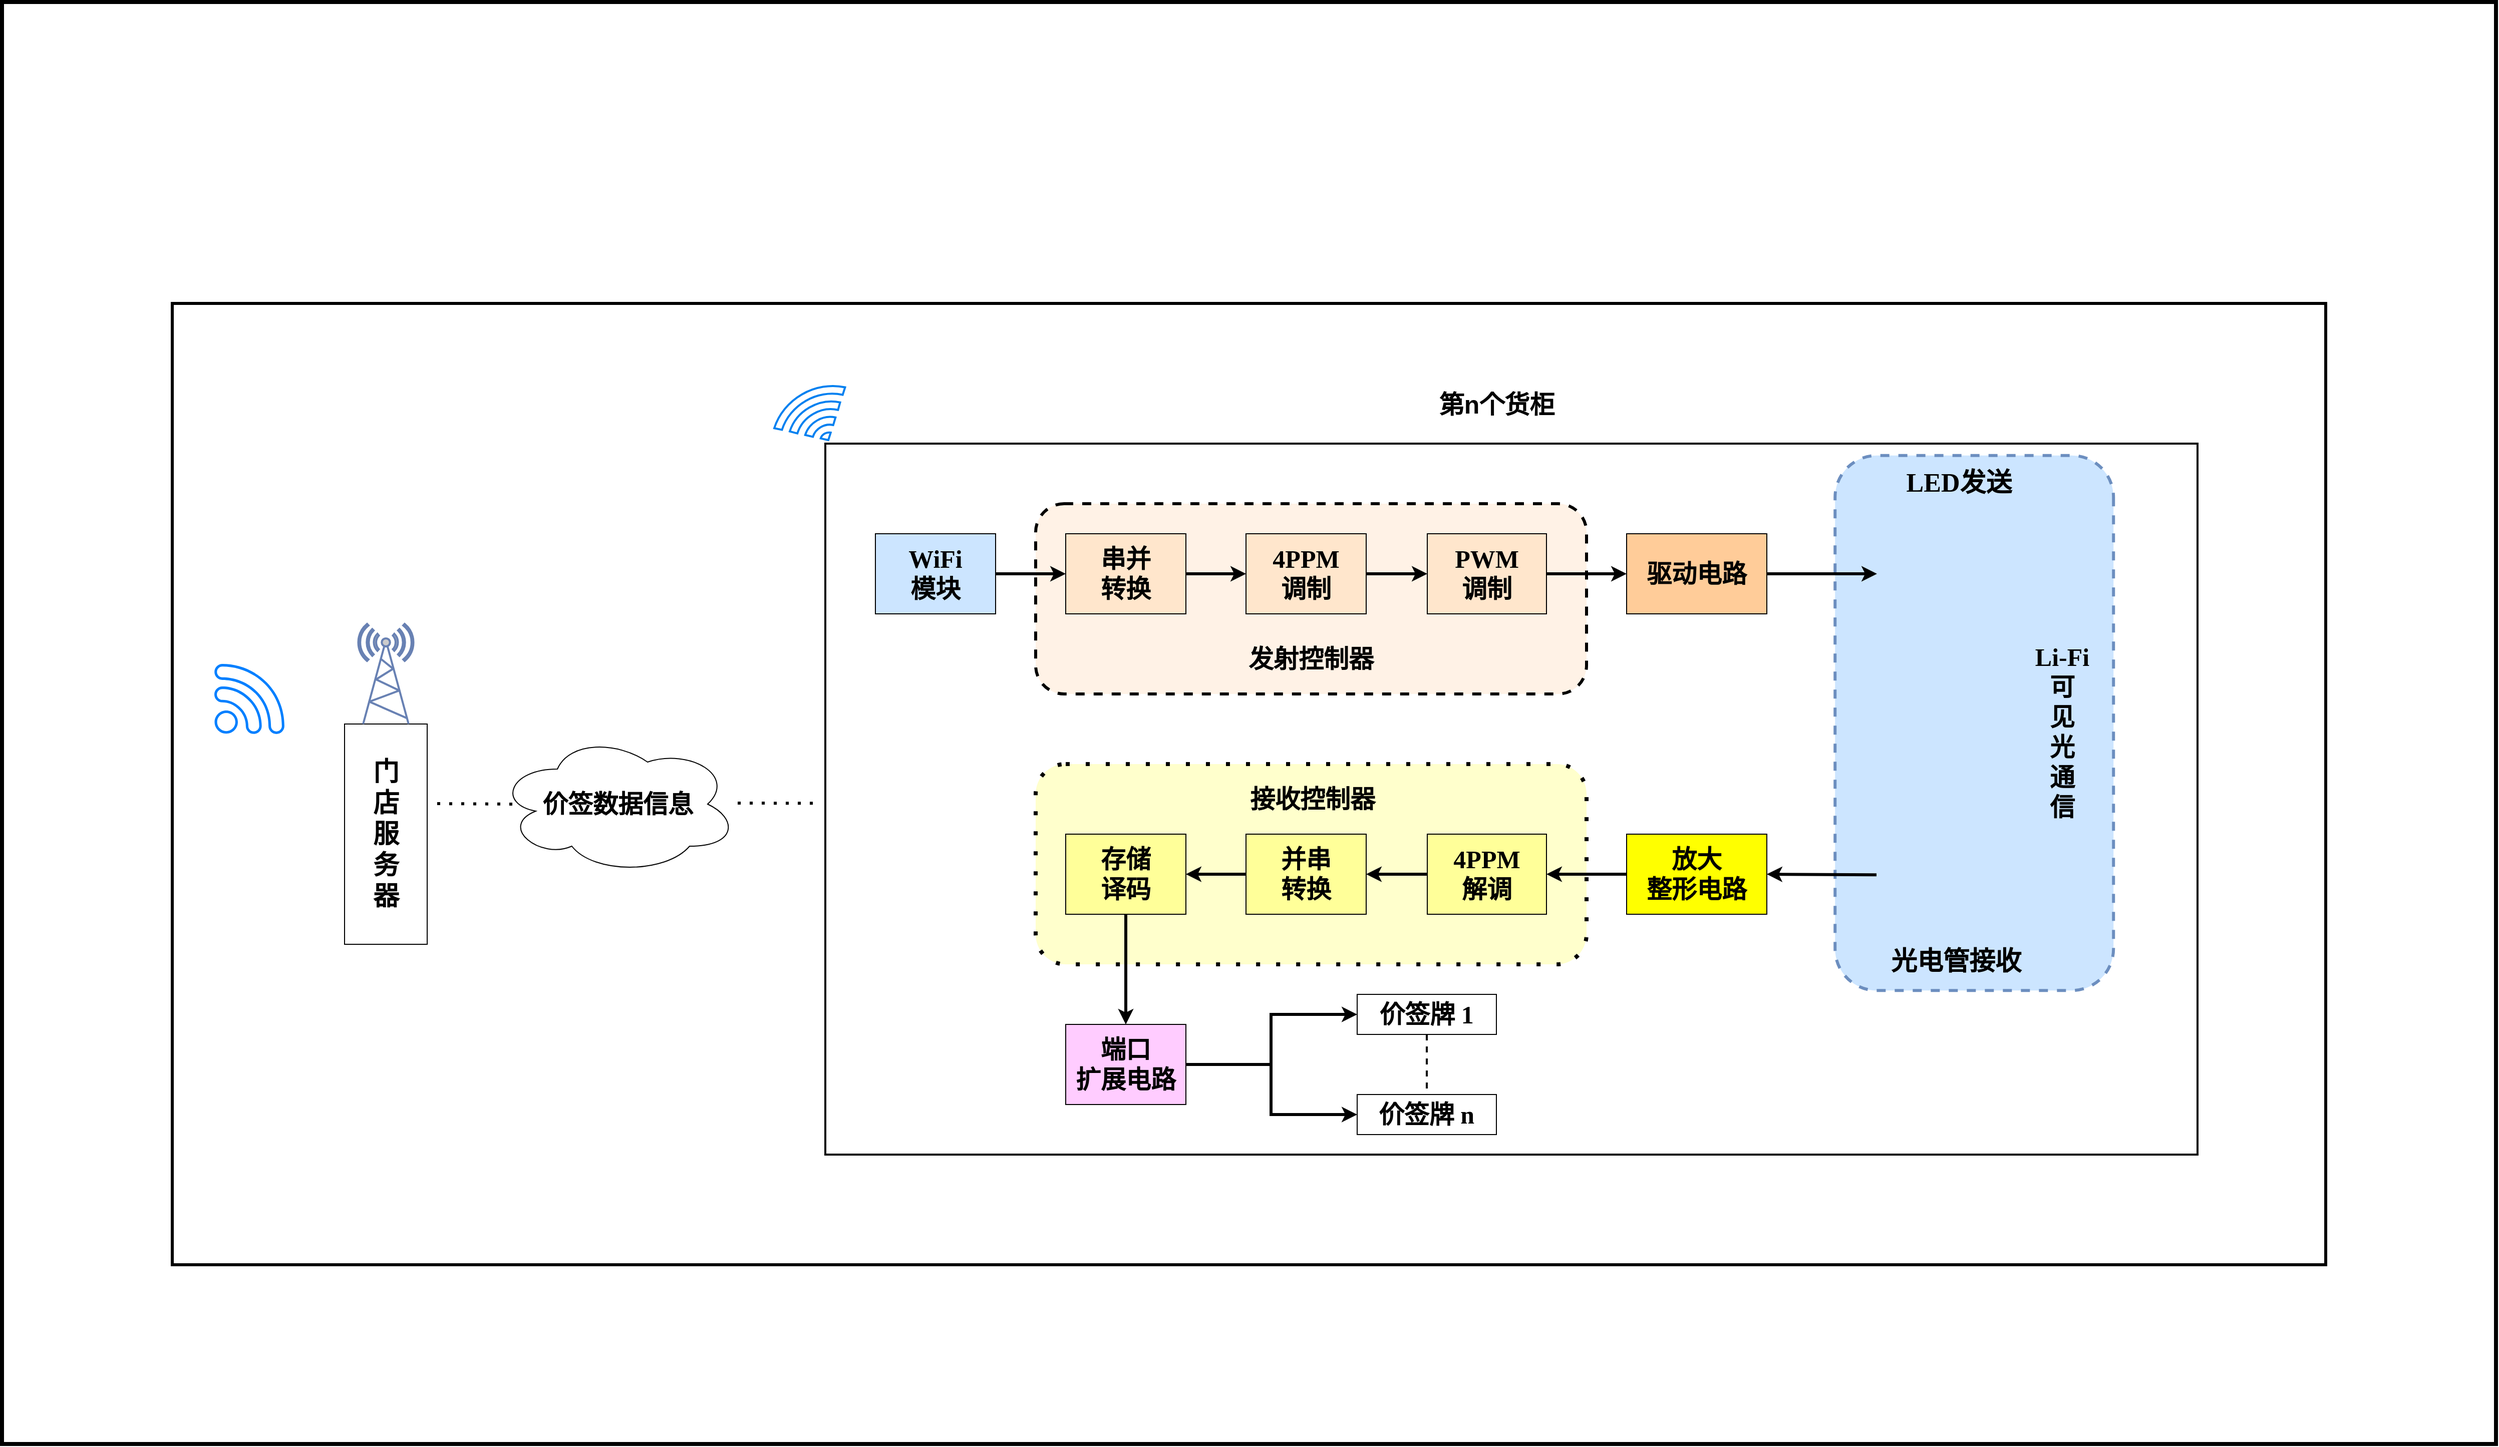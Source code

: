 <mxfile version="13.4.6" type="github">
  <diagram id="mznmLNT-LBeZ_tSl86b3" name="Page-1">
    <mxGraphModel dx="4287" dy="3099" grid="1" gridSize="10" guides="1" tooltips="1" connect="1" arrows="1" fold="1" page="1" pageScale="1" pageWidth="827" pageHeight="1169" math="0" shadow="0">
      <root>
        <mxCell id="0" />
        <mxCell id="1" parent="0" />
        <mxCell id="oYpV4RygmA6f6b69uz8--2" value="" style="rounded=0;whiteSpace=wrap;html=1;strokeWidth=4;fillColor=none;" parent="1" vertex="1">
          <mxGeometry x="-252" y="-461" width="2490" height="1440" as="geometry" />
        </mxCell>
        <mxCell id="9orjj6MwfOjdTgFFEBvU-66" value="" style="rounded=0;whiteSpace=wrap;html=1;strokeWidth=3;fillColor=none;fontFamily=Times New Roman;fontSize=20;" parent="1" vertex="1">
          <mxGeometry x="-82" y="-160" width="2150" height="960" as="geometry" />
        </mxCell>
        <mxCell id="9orjj6MwfOjdTgFFEBvU-8" value="" style="rounded=0;whiteSpace=wrap;html=1;fontFamily=Times New Roman;fontSize=18;fillColor=none;strokeWidth=2;" parent="1" vertex="1">
          <mxGeometry x="570" y="-20" width="1370" height="710" as="geometry" />
        </mxCell>
        <mxCell id="DoLCz1t5wqMQUGlAJeza-3" value="" style="rounded=1;whiteSpace=wrap;html=1;sketch=0;strokeWidth=3;dashed=1;rotation=90;strokeColor=#6c8ebf;fillColor=#CCE5FF;" parent="1" vertex="1">
          <mxGeometry x="1450" y="120" width="534.25" height="278" as="geometry" />
        </mxCell>
        <mxCell id="9orjj6MwfOjdTgFFEBvU-20" value="&lt;b style=&quot;font-size: 25px&quot;&gt;&lt;br&gt;&lt;br&gt;&lt;br&gt;&lt;br&gt;发射控制器&lt;/b&gt;" style="rounded=1;whiteSpace=wrap;html=1;fontFamily=Times New Roman;fontSize=20;strokeWidth=3;dashed=1;fillColor=#FFF2E6;" parent="1" vertex="1">
          <mxGeometry x="780" y="40" width="550" height="190" as="geometry" />
        </mxCell>
        <mxCell id="9orjj6MwfOjdTgFFEBvU-1" value="" style="html=1;verticalLabelPosition=bottom;align=center;labelBackgroundColor=#ffffff;verticalAlign=top;strokeWidth=2;strokeColor=#0080F0;shadow=0;dashed=0;shape=mxgraph.ios7.icons.wifi;pointerEvents=1;rotation=-30;" parent="1" vertex="1">
          <mxGeometry x="518.99" y="-72.7" width="81.68" height="52.7" as="geometry" />
        </mxCell>
        <mxCell id="9orjj6MwfOjdTgFFEBvU-4" value="&lt;font style=&quot;font-size: 25px&quot;&gt;价签数据信息&lt;/font&gt;" style="ellipse;shape=cloud;whiteSpace=wrap;html=1;fontFamily=Times New Roman;fontSize=18;fontStyle=1" parent="1" vertex="1">
          <mxGeometry x="242.5" y="270" width="240" height="140" as="geometry" />
        </mxCell>
        <mxCell id="9orjj6MwfOjdTgFFEBvU-5" value="&lt;b style=&quot;font-size: 26px&quot;&gt;门&lt;br&gt;店&lt;br&gt;服&lt;br&gt;务&lt;br&gt;器&lt;/b&gt;" style="rounded=0;whiteSpace=wrap;html=1;fontFamily=Times New Roman;fontSize=20;" parent="1" vertex="1">
          <mxGeometry x="90" y="260" width="82.5" height="220" as="geometry" />
        </mxCell>
        <mxCell id="9orjj6MwfOjdTgFFEBvU-6" value="" style="endArrow=none;dashed=1;html=1;dashPattern=1 3;strokeWidth=3;fontFamily=Times New Roman;fontSize=18;fontStyle=1" parent="1" edge="1">
          <mxGeometry width="50" height="50" relative="1" as="geometry">
            <mxPoint x="182.5" y="339.5" as="sourcePoint" />
            <mxPoint x="262.5" y="340" as="targetPoint" />
          </mxGeometry>
        </mxCell>
        <mxCell id="9orjj6MwfOjdTgFFEBvU-7" value="" style="endArrow=none;dashed=1;html=1;dashPattern=1 3;strokeWidth=3;fontFamily=Times New Roman;fontSize=18;fontStyle=1" parent="1" edge="1">
          <mxGeometry width="50" height="50" relative="1" as="geometry">
            <mxPoint x="482.5" y="339" as="sourcePoint" />
            <mxPoint x="562.5" y="339.17" as="targetPoint" />
          </mxGeometry>
        </mxCell>
        <mxCell id="9orjj6MwfOjdTgFFEBvU-9" value="&lt;b&gt;&lt;font style=&quot;font-size: 25px&quot;&gt;WiFi&lt;br&gt;模块&lt;/font&gt;&lt;/b&gt;" style="rounded=0;whiteSpace=wrap;html=1;fontFamily=Times New Roman;fontSize=18;labelBackgroundColor=none;fillColor=#CCE5FF;" parent="1" vertex="1">
          <mxGeometry x="620" y="70" width="120" height="80" as="geometry" />
        </mxCell>
        <mxCell id="9orjj6MwfOjdTgFFEBvU-10" value="&lt;font style=&quot;font-size: 25px&quot;&gt;&lt;b&gt;串并&lt;br&gt;转换&lt;/b&gt;&lt;/font&gt;" style="rounded=0;whiteSpace=wrap;html=1;fontFamily=Times New Roman;fontSize=18;fillColor=#FFE6CC;" parent="1" vertex="1">
          <mxGeometry x="810" y="70" width="120" height="80" as="geometry" />
        </mxCell>
        <mxCell id="9orjj6MwfOjdTgFFEBvU-12" value="" style="endArrow=classic;html=1;strokeWidth=3;fontFamily=Times New Roman;fontSize=20;exitX=1;exitY=0.5;exitDx=0;exitDy=0;entryX=0;entryY=0.5;entryDx=0;entryDy=0;" parent="1" source="9orjj6MwfOjdTgFFEBvU-9" target="9orjj6MwfOjdTgFFEBvU-10" edge="1">
          <mxGeometry width="50" height="50" relative="1" as="geometry">
            <mxPoint x="820" y="250" as="sourcePoint" />
            <mxPoint x="870" y="200" as="targetPoint" />
          </mxGeometry>
        </mxCell>
        <mxCell id="9orjj6MwfOjdTgFFEBvU-13" value="&lt;b&gt;&lt;font style=&quot;font-size: 25px&quot;&gt;4PPM&lt;br&gt;调制&lt;/font&gt;&lt;/b&gt;" style="rounded=0;whiteSpace=wrap;html=1;fontFamily=Times New Roman;fontSize=18;fillColor=#FFE6CC;" parent="1" vertex="1">
          <mxGeometry x="990" y="70" width="120" height="80" as="geometry" />
        </mxCell>
        <mxCell id="9orjj6MwfOjdTgFFEBvU-14" value="&lt;b&gt;&lt;font style=&quot;font-size: 25px&quot;&gt;PWM&lt;br&gt;调制&lt;/font&gt;&lt;/b&gt;" style="rounded=0;whiteSpace=wrap;html=1;fontFamily=Times New Roman;fontSize=18;fillColor=#FFE6CC;" parent="1" vertex="1">
          <mxGeometry x="1171" y="70" width="119" height="80" as="geometry" />
        </mxCell>
        <mxCell id="9orjj6MwfOjdTgFFEBvU-61" style="edgeStyle=none;rounded=0;orthogonalLoop=1;jettySize=auto;html=1;exitX=1;exitY=0.5;exitDx=0;exitDy=0;entryX=1;entryY=0.5;entryDx=0;entryDy=0;endArrow=classic;endFill=1;strokeColor=#000000;strokeWidth=3;fontFamily=Times New Roman;fontSize=20;" parent="1" source="9orjj6MwfOjdTgFFEBvU-15" target="9orjj6MwfOjdTgFFEBvU-59" edge="1">
          <mxGeometry relative="1" as="geometry" />
        </mxCell>
        <mxCell id="9orjj6MwfOjdTgFFEBvU-15" value="&lt;b&gt;&lt;font style=&quot;font-size: 25px&quot;&gt;驱动电路&lt;/font&gt;&lt;/b&gt;" style="rounded=0;whiteSpace=wrap;html=1;fontFamily=Times New Roman;fontSize=18;fillColor=#FFCC99;" parent="1" vertex="1">
          <mxGeometry x="1370" y="70" width="140" height="80" as="geometry" />
        </mxCell>
        <mxCell id="9orjj6MwfOjdTgFFEBvU-17" value="" style="endArrow=classic;html=1;strokeWidth=3;fontFamily=Times New Roman;fontSize=20;exitX=1;exitY=0.5;exitDx=0;exitDy=0;entryX=0;entryY=0.5;entryDx=0;entryDy=0;" parent="1" source="9orjj6MwfOjdTgFFEBvU-10" target="9orjj6MwfOjdTgFFEBvU-13" edge="1">
          <mxGeometry width="50" height="50" relative="1" as="geometry">
            <mxPoint x="1080" y="250" as="sourcePoint" />
            <mxPoint x="1130" y="200" as="targetPoint" />
          </mxGeometry>
        </mxCell>
        <mxCell id="9orjj6MwfOjdTgFFEBvU-18" value="" style="endArrow=classic;html=1;strokeWidth=3;fontFamily=Times New Roman;fontSize=20;exitX=1;exitY=0.5;exitDx=0;exitDy=0;" parent="1" source="9orjj6MwfOjdTgFFEBvU-14" target="9orjj6MwfOjdTgFFEBvU-15" edge="1">
          <mxGeometry width="50" height="50" relative="1" as="geometry">
            <mxPoint x="1080" y="250" as="sourcePoint" />
            <mxPoint x="1130" y="200" as="targetPoint" />
          </mxGeometry>
        </mxCell>
        <mxCell id="9orjj6MwfOjdTgFFEBvU-19" value="" style="endArrow=classic;html=1;strokeWidth=3;fontFamily=Times New Roman;fontSize=20;exitX=1;exitY=0.5;exitDx=0;exitDy=0;entryX=0;entryY=0.5;entryDx=0;entryDy=0;" parent="1" source="9orjj6MwfOjdTgFFEBvU-13" target="9orjj6MwfOjdTgFFEBvU-14" edge="1">
          <mxGeometry width="50" height="50" relative="1" as="geometry">
            <mxPoint x="1080" y="250" as="sourcePoint" />
            <mxPoint x="1130" y="200" as="targetPoint" />
          </mxGeometry>
        </mxCell>
        <mxCell id="9orjj6MwfOjdTgFFEBvU-28" value="" style="rounded=1;whiteSpace=wrap;html=1;fontFamily=Times New Roman;fontSize=20;dashed=1;strokeWidth=4;dashPattern=1 4;fillColor=#FFFFCC;" parent="1" vertex="1">
          <mxGeometry x="780" y="300" width="550" height="200" as="geometry" />
        </mxCell>
        <mxCell id="9orjj6MwfOjdTgFFEBvU-29" value="&lt;b&gt;&lt;font style=&quot;font-size: 25px&quot;&gt;接收控制器&lt;/font&gt;&lt;/b&gt;" style="text;html=1;strokeColor=none;fillColor=none;align=center;verticalAlign=middle;whiteSpace=wrap;rounded=0;dashed=1;fontFamily=Times New Roman;fontSize=20;" parent="1" vertex="1">
          <mxGeometry x="990" y="325" width="132.5" height="20" as="geometry" />
        </mxCell>
        <mxCell id="9orjj6MwfOjdTgFFEBvU-47" style="edgeStyle=orthogonalEdgeStyle;rounded=0;orthogonalLoop=1;jettySize=auto;html=1;exitX=0.5;exitY=1;exitDx=0;exitDy=0;strokeWidth=3;fontFamily=Times New Roman;fontSize=20;" parent="1" source="9orjj6MwfOjdTgFFEBvU-38" target="9orjj6MwfOjdTgFFEBvU-46" edge="1">
          <mxGeometry relative="1" as="geometry" />
        </mxCell>
        <mxCell id="9orjj6MwfOjdTgFFEBvU-38" value="&lt;b&gt;&lt;font style=&quot;font-size: 25px&quot;&gt;存储&lt;br&gt;译码&lt;/font&gt;&lt;/b&gt;" style="rounded=0;whiteSpace=wrap;html=1;fontFamily=Times New Roman;fontSize=18;fillColor=#FFFF99;" parent="1" vertex="1">
          <mxGeometry x="810" y="370" width="120" height="80" as="geometry" />
        </mxCell>
        <mxCell id="9orjj6MwfOjdTgFFEBvU-39" value="&lt;b style=&quot;font-size: 25px&quot;&gt;并串&lt;br&gt;转换&lt;/b&gt;" style="rounded=0;whiteSpace=wrap;html=1;fontFamily=Times New Roman;fontSize=18;fillColor=#FFFF99;" parent="1" vertex="1">
          <mxGeometry x="990" y="370" width="120" height="80" as="geometry" />
        </mxCell>
        <mxCell id="9orjj6MwfOjdTgFFEBvU-40" value="&lt;b style=&quot;font-size: 25px&quot;&gt;4PPM&lt;br&gt;解调&lt;/b&gt;" style="rounded=0;whiteSpace=wrap;html=1;fontFamily=Times New Roman;fontSize=18;fillColor=#FFFF99;" parent="1" vertex="1">
          <mxGeometry x="1171" y="370" width="119" height="80" as="geometry" />
        </mxCell>
        <mxCell id="9orjj6MwfOjdTgFFEBvU-62" style="edgeStyle=none;rounded=0;orthogonalLoop=1;jettySize=auto;html=1;exitX=1;exitY=0.5;exitDx=0;exitDy=0;entryX=0;entryY=0.5;entryDx=0;entryDy=0;endArrow=none;endFill=0;strokeColor=#000000;strokeWidth=3;fontFamily=Times New Roman;fontSize=20;startArrow=classic;startFill=1;" parent="1" source="9orjj6MwfOjdTgFFEBvU-41" edge="1">
          <mxGeometry relative="1" as="geometry">
            <mxPoint x="1619.5" y="410.625" as="targetPoint" />
          </mxGeometry>
        </mxCell>
        <mxCell id="9orjj6MwfOjdTgFFEBvU-41" value="&lt;b&gt;&lt;font style=&quot;font-size: 25px&quot;&gt;放大&lt;br&gt;整形电路&lt;/font&gt;&lt;/b&gt;" style="rounded=0;whiteSpace=wrap;html=1;fontFamily=Times New Roman;fontSize=18;fillColor=#FFFF00;" parent="1" vertex="1">
          <mxGeometry x="1370" y="370" width="140" height="80" as="geometry" />
        </mxCell>
        <mxCell id="9orjj6MwfOjdTgFFEBvU-42" value="" style="endArrow=none;html=1;strokeWidth=3;fontFamily=Times New Roman;fontSize=20;exitX=1;exitY=0.5;exitDx=0;exitDy=0;entryX=0;entryY=0.5;entryDx=0;entryDy=0;startArrow=classic;startFill=1;endFill=0;" parent="1" source="9orjj6MwfOjdTgFFEBvU-38" target="9orjj6MwfOjdTgFFEBvU-39" edge="1">
          <mxGeometry width="50" height="50" relative="1" as="geometry">
            <mxPoint x="1080" y="550" as="sourcePoint" />
            <mxPoint x="1130" y="500" as="targetPoint" />
          </mxGeometry>
        </mxCell>
        <mxCell id="9orjj6MwfOjdTgFFEBvU-43" value="" style="endArrow=none;html=1;strokeWidth=3;fontFamily=Times New Roman;fontSize=20;exitX=1;exitY=0.5;exitDx=0;exitDy=0;startArrow=classic;startFill=1;endFill=0;" parent="1" source="9orjj6MwfOjdTgFFEBvU-40" target="9orjj6MwfOjdTgFFEBvU-41" edge="1">
          <mxGeometry width="50" height="50" relative="1" as="geometry">
            <mxPoint x="1080" y="550" as="sourcePoint" />
            <mxPoint x="1130" y="500" as="targetPoint" />
          </mxGeometry>
        </mxCell>
        <mxCell id="9orjj6MwfOjdTgFFEBvU-44" value="" style="endArrow=none;html=1;strokeWidth=3;fontFamily=Times New Roman;fontSize=20;exitX=1;exitY=0.5;exitDx=0;exitDy=0;entryX=0;entryY=0.5;entryDx=0;entryDy=0;startArrow=classic;startFill=1;endFill=0;" parent="1" source="9orjj6MwfOjdTgFFEBvU-39" target="9orjj6MwfOjdTgFFEBvU-40" edge="1">
          <mxGeometry width="50" height="50" relative="1" as="geometry">
            <mxPoint x="1080" y="550" as="sourcePoint" />
            <mxPoint x="1130" y="500" as="targetPoint" />
          </mxGeometry>
        </mxCell>
        <mxCell id="9orjj6MwfOjdTgFFEBvU-57" style="rounded=0;orthogonalLoop=1;jettySize=auto;html=1;entryX=0;entryY=0.5;entryDx=0;entryDy=0;entryPerimeter=0;strokeColor=#000000;strokeWidth=3;fontFamily=Times New Roman;fontSize=20;endArrow=none;endFill=0;" parent="1" source="9orjj6MwfOjdTgFFEBvU-46" target="9orjj6MwfOjdTgFFEBvU-52" edge="1">
          <mxGeometry relative="1" as="geometry" />
        </mxCell>
        <mxCell id="9orjj6MwfOjdTgFFEBvU-46" value="&lt;span style=&quot;font-size: 25px&quot;&gt;&lt;b&gt;端口&lt;br&gt;扩展电路&lt;/b&gt;&lt;/span&gt;" style="rounded=0;whiteSpace=wrap;html=1;fontFamily=Times New Roman;fontSize=18;fillColor=#FFCCFF;" parent="1" vertex="1">
          <mxGeometry x="810" y="560" width="120" height="80" as="geometry" />
        </mxCell>
        <mxCell id="9orjj6MwfOjdTgFFEBvU-48" value="&lt;b&gt;&lt;font style=&quot;font-size: 25px&quot;&gt;价签牌 1&lt;/font&gt;&lt;/b&gt;" style="rounded=0;whiteSpace=wrap;html=1;fontFamily=Times New Roman;fontSize=18;" parent="1" vertex="1">
          <mxGeometry x="1101" y="530" width="139" height="40" as="geometry" />
        </mxCell>
        <mxCell id="9orjj6MwfOjdTgFFEBvU-49" value="&lt;b&gt;&lt;font style=&quot;font-size: 25px&quot;&gt;价签牌 n&lt;/font&gt;&lt;/b&gt;" style="rounded=0;whiteSpace=wrap;html=1;fontFamily=Times New Roman;fontSize=18;" parent="1" vertex="1">
          <mxGeometry x="1101" y="630" width="139" height="40" as="geometry" />
        </mxCell>
        <mxCell id="9orjj6MwfOjdTgFFEBvU-50" value="" style="endArrow=none;dashed=1;html=1;strokeWidth=2;fontFamily=Times New Roman;fontSize=20;exitX=0.5;exitY=1;exitDx=0;exitDy=0;entryX=0.5;entryY=0;entryDx=0;entryDy=0;" parent="1" source="9orjj6MwfOjdTgFFEBvU-48" target="9orjj6MwfOjdTgFFEBvU-49" edge="1">
          <mxGeometry width="50" height="50" relative="1" as="geometry">
            <mxPoint x="970" y="320" as="sourcePoint" />
            <mxPoint x="1040" y="270" as="targetPoint" />
          </mxGeometry>
        </mxCell>
        <mxCell id="9orjj6MwfOjdTgFFEBvU-55" style="edgeStyle=none;rounded=0;orthogonalLoop=1;jettySize=auto;html=1;exitX=1;exitY=0;exitDx=0;exitDy=0;exitPerimeter=0;entryX=0;entryY=0.5;entryDx=0;entryDy=0;strokeColor=#000000;strokeWidth=3;fontFamily=Times New Roman;fontSize=20;" parent="1" source="9orjj6MwfOjdTgFFEBvU-52" target="9orjj6MwfOjdTgFFEBvU-48" edge="1">
          <mxGeometry relative="1" as="geometry" />
        </mxCell>
        <mxCell id="9orjj6MwfOjdTgFFEBvU-56" style="edgeStyle=none;rounded=0;orthogonalLoop=1;jettySize=auto;html=1;exitX=1;exitY=1;exitDx=0;exitDy=0;exitPerimeter=0;entryX=0;entryY=0.5;entryDx=0;entryDy=0;strokeColor=#000000;strokeWidth=3;fontFamily=Times New Roman;fontSize=20;" parent="1" source="9orjj6MwfOjdTgFFEBvU-52" target="9orjj6MwfOjdTgFFEBvU-49" edge="1">
          <mxGeometry relative="1" as="geometry" />
        </mxCell>
        <mxCell id="9orjj6MwfOjdTgFFEBvU-52" value="" style="strokeWidth=3;html=1;shape=mxgraph.flowchart.annotation_2;align=left;labelPosition=right;pointerEvents=1;fillColor=none;fontFamily=Times New Roman;fontSize=20;" parent="1" vertex="1">
          <mxGeometry x="990" y="550" width="50" height="100" as="geometry" />
        </mxCell>
        <mxCell id="9orjj6MwfOjdTgFFEBvU-58" value="" style="fontColor=#0066CC;verticalAlign=top;verticalLabelPosition=bottom;labelPosition=center;align=center;html=1;outlineConnect=0;fillColor=#CCCCCC;strokeColor=#6881B3;gradientColor=none;gradientDirection=north;strokeWidth=2;shape=mxgraph.networks.radio_tower;" parent="1" vertex="1">
          <mxGeometry x="103.75" y="160" width="55" height="100" as="geometry" />
        </mxCell>
        <mxCell id="9orjj6MwfOjdTgFFEBvU-59" value="" style="shape=image;html=1;verticalAlign=top;verticalLabelPosition=bottom;labelBackgroundColor=#ffffff;imageAspect=0;aspect=fixed;image=https://cdn3.iconfinder.com/data/icons/android-ui-5/10/16-128.png;strokeWidth=2;fillColor=none;fontFamily=Times New Roman;fontSize=20;rotation=-180;" parent="1" vertex="1">
          <mxGeometry x="1620" y="29" width="162" height="162" as="geometry" />
        </mxCell>
        <mxCell id="9orjj6MwfOjdTgFFEBvU-63" value="&lt;font size=&quot;1&quot;&gt;&lt;b style=&quot;font-size: 26px&quot;&gt;光电管接收&lt;/b&gt;&lt;/font&gt;" style="text;html=1;strokeColor=none;fillColor=none;align=center;verticalAlign=middle;whiteSpace=wrap;rounded=0;fontFamily=Times New Roman;fontSize=20;" parent="1" vertex="1">
          <mxGeometry x="1619" y="487" width="160" height="20" as="geometry" />
        </mxCell>
        <mxCell id="9orjj6MwfOjdTgFFEBvU-64" value="&lt;font size=&quot;1&quot;&gt;&lt;b style=&quot;font-size: 26px&quot;&gt;LED发送&lt;/b&gt;&lt;/font&gt;" style="text;html=1;strokeColor=none;fillColor=none;align=center;verticalAlign=middle;whiteSpace=wrap;rounded=0;fontFamily=Times New Roman;fontSize=20;" parent="1" vertex="1">
          <mxGeometry x="1622" y="9" width="160" height="20" as="geometry" />
        </mxCell>
        <mxCell id="oYpV4RygmA6f6b69uz8--1" value="&lt;font style=&quot;font-size: 25px&quot;&gt;&lt;b&gt;第n个货柜&lt;/b&gt;&lt;/font&gt;" style="text;html=1;strokeColor=none;fillColor=none;align=center;verticalAlign=middle;whiteSpace=wrap;rounded=0;dashed=1;" parent="1" vertex="1">
          <mxGeometry x="1161" y="-80" width="159" height="40" as="geometry" />
        </mxCell>
        <mxCell id="DoLCz1t5wqMQUGlAJeza-1" value="" style="pointerEvents=1;shadow=0;dashed=0;html=1;strokeColor=none;aspect=fixed;labelPosition=center;verticalLabelPosition=bottom;verticalAlign=top;align=center;outlineConnect=0;shape=mxgraph.vvd.wi_fi;fillColor=#007FFF;" parent="1" vertex="1">
          <mxGeometry x="-40" y="200" width="70" height="70" as="geometry" />
        </mxCell>
        <mxCell id="DoLCz1t5wqMQUGlAJeza-2" value="" style="shape=image;html=1;verticalAlign=top;verticalLabelPosition=bottom;labelBackgroundColor=#ffffff;imageAspect=0;aspect=fixed;image=https://cdn2.iconfinder.com/data/icons/electronic-13/480/6-electronic-led-icon-2-128.png;sketch=0;fillColor=#007FFF;" parent="1" vertex="1">
          <mxGeometry x="1622" y="333" width="154" height="154" as="geometry" />
        </mxCell>
        <mxCell id="DoLCz1t5wqMQUGlAJeza-4" value="&lt;font style=&quot;font-size: 25px&quot; face=&quot;Times New Roman&quot;&gt;&lt;b&gt;Li-Fi&lt;br&gt;可&lt;br&gt;见&lt;br&gt;光&lt;br&gt;通&lt;br&gt;信&lt;/b&gt;&lt;/font&gt;" style="text;html=1;strokeColor=none;fillColor=none;align=center;verticalAlign=middle;whiteSpace=wrap;rounded=0;dashed=1;sketch=0;" parent="1" vertex="1">
          <mxGeometry x="1770" y="150" width="70" height="236" as="geometry" />
        </mxCell>
      </root>
    </mxGraphModel>
  </diagram>
</mxfile>
